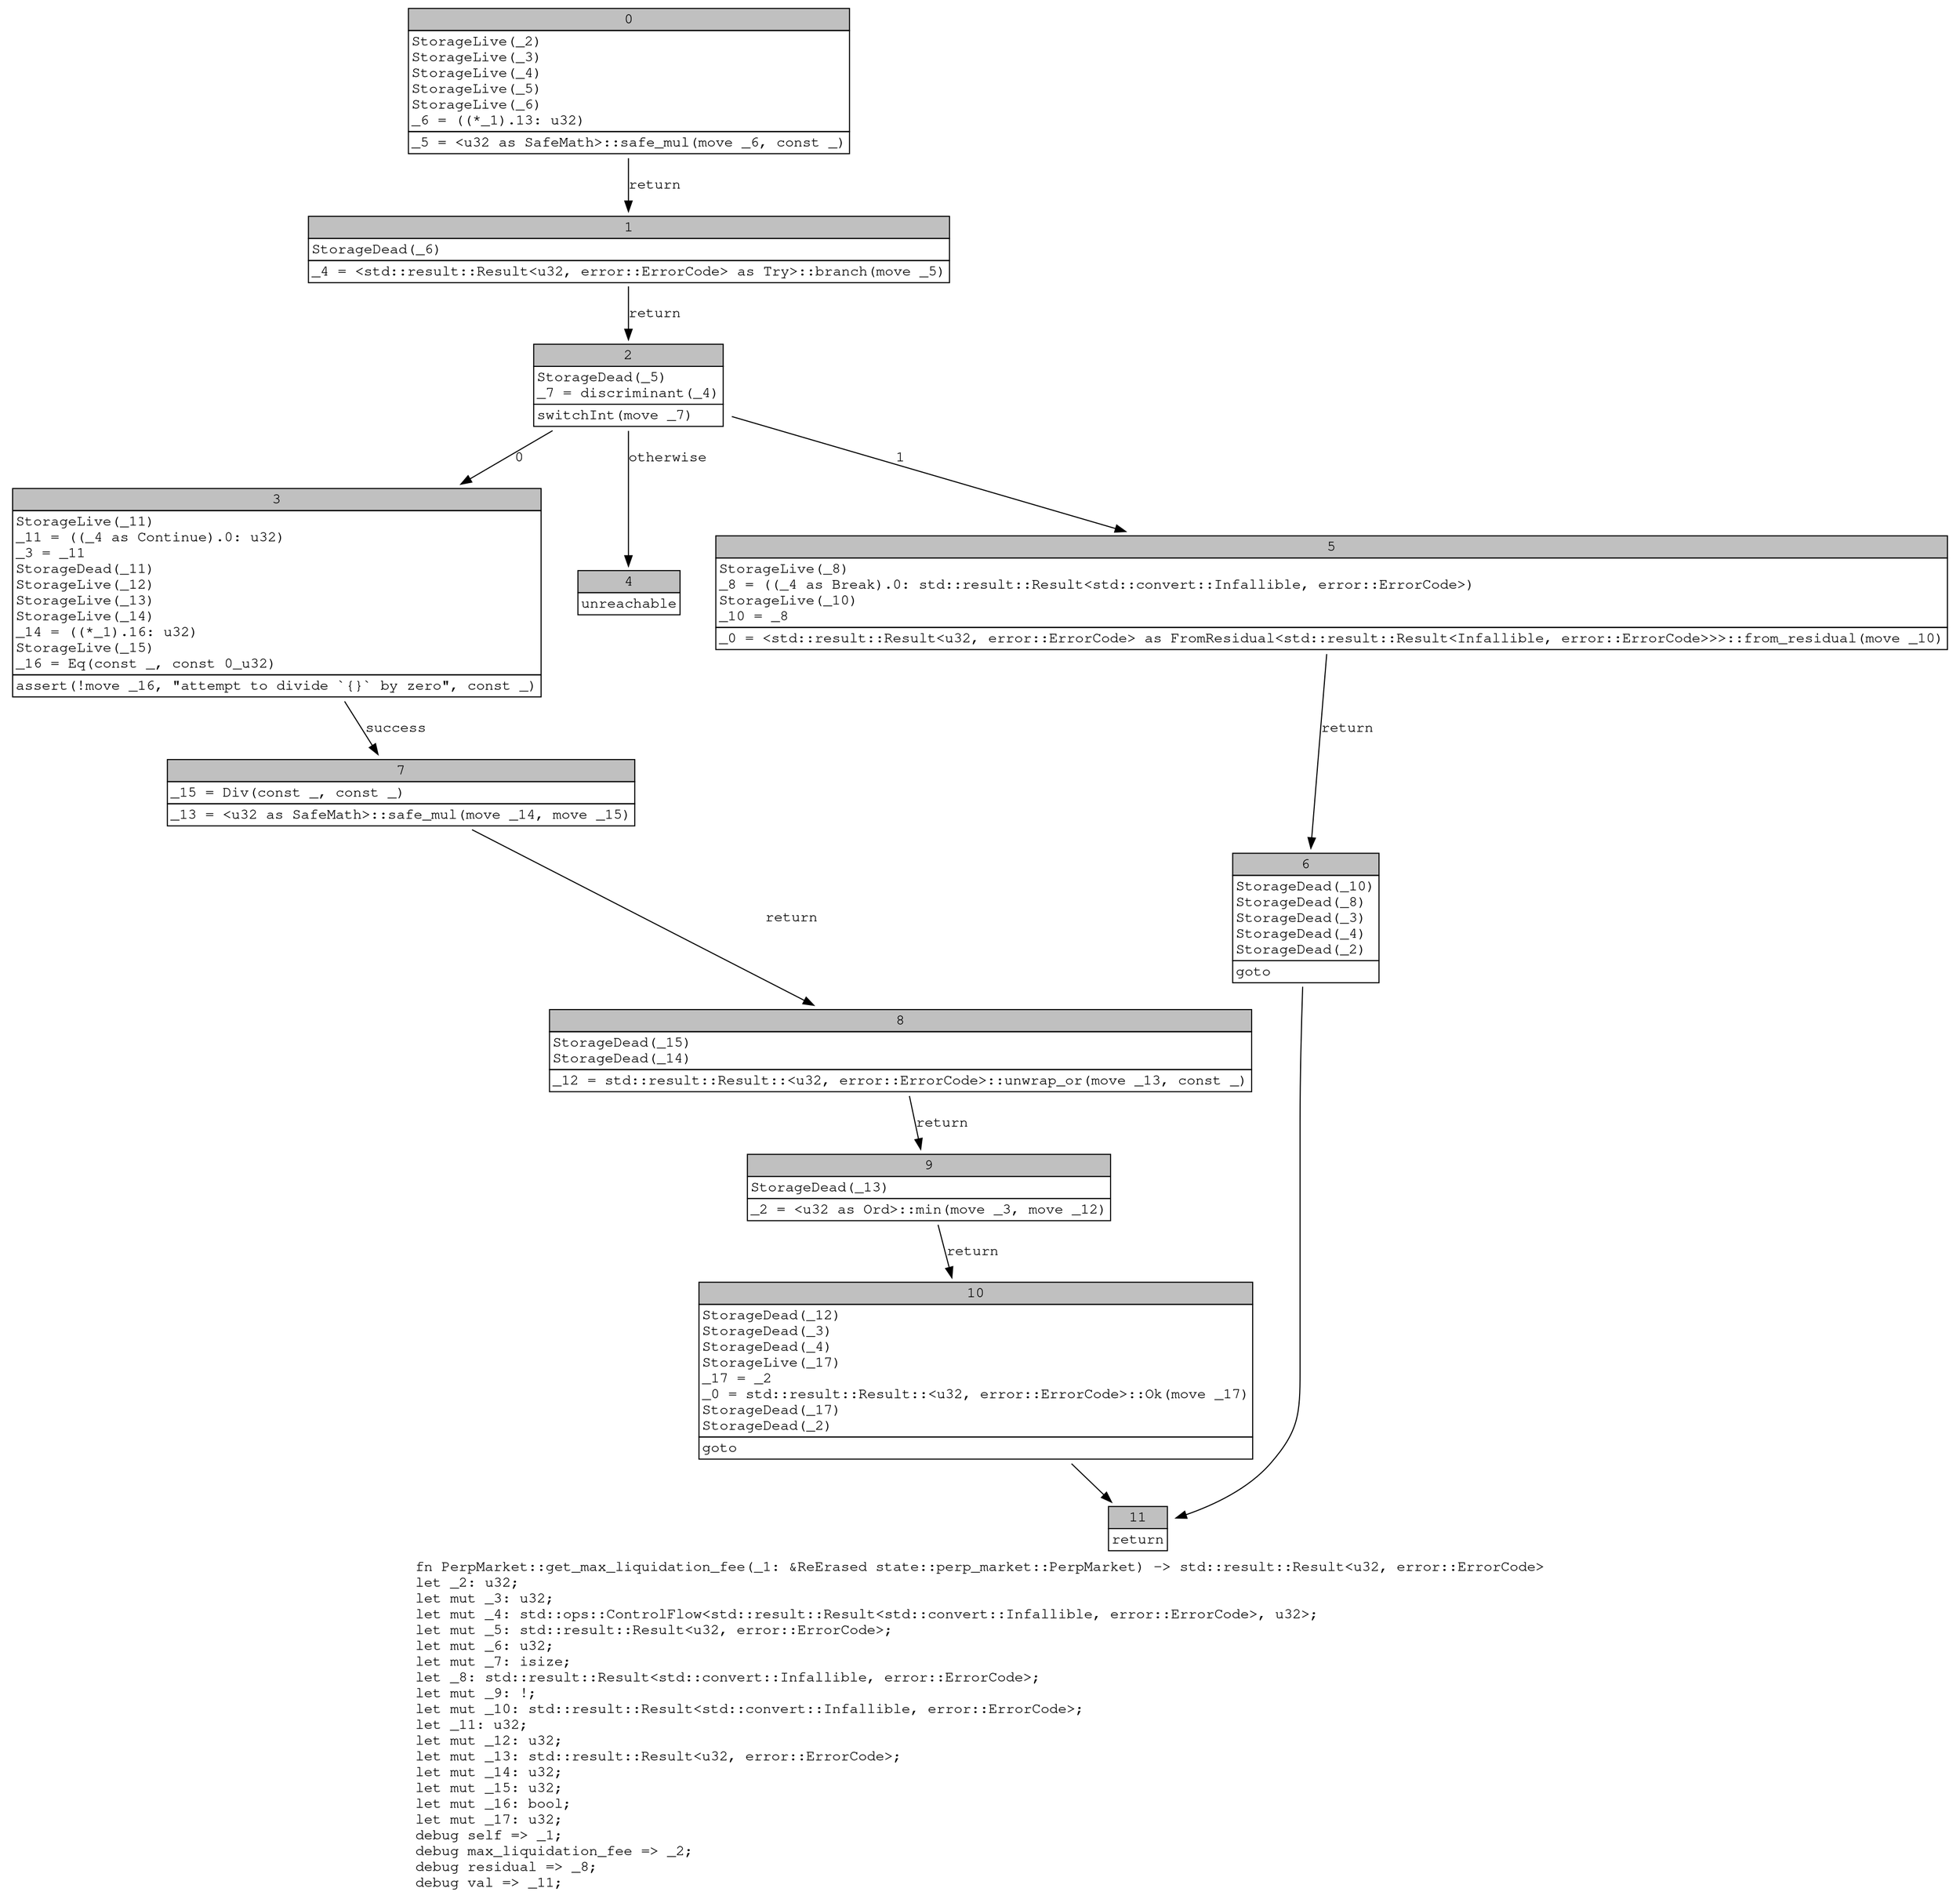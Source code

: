 digraph Mir_0_3801 {
    graph [fontname="Courier, monospace"];
    node [fontname="Courier, monospace"];
    edge [fontname="Courier, monospace"];
    label=<fn PerpMarket::get_max_liquidation_fee(_1: &amp;ReErased state::perp_market::PerpMarket) -&gt; std::result::Result&lt;u32, error::ErrorCode&gt;<br align="left"/>let _2: u32;<br align="left"/>let mut _3: u32;<br align="left"/>let mut _4: std::ops::ControlFlow&lt;std::result::Result&lt;std::convert::Infallible, error::ErrorCode&gt;, u32&gt;;<br align="left"/>let mut _5: std::result::Result&lt;u32, error::ErrorCode&gt;;<br align="left"/>let mut _6: u32;<br align="left"/>let mut _7: isize;<br align="left"/>let _8: std::result::Result&lt;std::convert::Infallible, error::ErrorCode&gt;;<br align="left"/>let mut _9: !;<br align="left"/>let mut _10: std::result::Result&lt;std::convert::Infallible, error::ErrorCode&gt;;<br align="left"/>let _11: u32;<br align="left"/>let mut _12: u32;<br align="left"/>let mut _13: std::result::Result&lt;u32, error::ErrorCode&gt;;<br align="left"/>let mut _14: u32;<br align="left"/>let mut _15: u32;<br align="left"/>let mut _16: bool;<br align="left"/>let mut _17: u32;<br align="left"/>debug self =&gt; _1;<br align="left"/>debug max_liquidation_fee =&gt; _2;<br align="left"/>debug residual =&gt; _8;<br align="left"/>debug val =&gt; _11;<br align="left"/>>;
    bb0__0_3801 [shape="none", label=<<table border="0" cellborder="1" cellspacing="0"><tr><td bgcolor="gray" align="center" colspan="1">0</td></tr><tr><td align="left" balign="left">StorageLive(_2)<br/>StorageLive(_3)<br/>StorageLive(_4)<br/>StorageLive(_5)<br/>StorageLive(_6)<br/>_6 = ((*_1).13: u32)<br/></td></tr><tr><td align="left">_5 = &lt;u32 as SafeMath&gt;::safe_mul(move _6, const _)</td></tr></table>>];
    bb1__0_3801 [shape="none", label=<<table border="0" cellborder="1" cellspacing="0"><tr><td bgcolor="gray" align="center" colspan="1">1</td></tr><tr><td align="left" balign="left">StorageDead(_6)<br/></td></tr><tr><td align="left">_4 = &lt;std::result::Result&lt;u32, error::ErrorCode&gt; as Try&gt;::branch(move _5)</td></tr></table>>];
    bb2__0_3801 [shape="none", label=<<table border="0" cellborder="1" cellspacing="0"><tr><td bgcolor="gray" align="center" colspan="1">2</td></tr><tr><td align="left" balign="left">StorageDead(_5)<br/>_7 = discriminant(_4)<br/></td></tr><tr><td align="left">switchInt(move _7)</td></tr></table>>];
    bb3__0_3801 [shape="none", label=<<table border="0" cellborder="1" cellspacing="0"><tr><td bgcolor="gray" align="center" colspan="1">3</td></tr><tr><td align="left" balign="left">StorageLive(_11)<br/>_11 = ((_4 as Continue).0: u32)<br/>_3 = _11<br/>StorageDead(_11)<br/>StorageLive(_12)<br/>StorageLive(_13)<br/>StorageLive(_14)<br/>_14 = ((*_1).16: u32)<br/>StorageLive(_15)<br/>_16 = Eq(const _, const 0_u32)<br/></td></tr><tr><td align="left">assert(!move _16, &quot;attempt to divide `{}` by zero&quot;, const _)</td></tr></table>>];
    bb4__0_3801 [shape="none", label=<<table border="0" cellborder="1" cellspacing="0"><tr><td bgcolor="gray" align="center" colspan="1">4</td></tr><tr><td align="left">unreachable</td></tr></table>>];
    bb5__0_3801 [shape="none", label=<<table border="0" cellborder="1" cellspacing="0"><tr><td bgcolor="gray" align="center" colspan="1">5</td></tr><tr><td align="left" balign="left">StorageLive(_8)<br/>_8 = ((_4 as Break).0: std::result::Result&lt;std::convert::Infallible, error::ErrorCode&gt;)<br/>StorageLive(_10)<br/>_10 = _8<br/></td></tr><tr><td align="left">_0 = &lt;std::result::Result&lt;u32, error::ErrorCode&gt; as FromResidual&lt;std::result::Result&lt;Infallible, error::ErrorCode&gt;&gt;&gt;::from_residual(move _10)</td></tr></table>>];
    bb6__0_3801 [shape="none", label=<<table border="0" cellborder="1" cellspacing="0"><tr><td bgcolor="gray" align="center" colspan="1">6</td></tr><tr><td align="left" balign="left">StorageDead(_10)<br/>StorageDead(_8)<br/>StorageDead(_3)<br/>StorageDead(_4)<br/>StorageDead(_2)<br/></td></tr><tr><td align="left">goto</td></tr></table>>];
    bb7__0_3801 [shape="none", label=<<table border="0" cellborder="1" cellspacing="0"><tr><td bgcolor="gray" align="center" colspan="1">7</td></tr><tr><td align="left" balign="left">_15 = Div(const _, const _)<br/></td></tr><tr><td align="left">_13 = &lt;u32 as SafeMath&gt;::safe_mul(move _14, move _15)</td></tr></table>>];
    bb8__0_3801 [shape="none", label=<<table border="0" cellborder="1" cellspacing="0"><tr><td bgcolor="gray" align="center" colspan="1">8</td></tr><tr><td align="left" balign="left">StorageDead(_15)<br/>StorageDead(_14)<br/></td></tr><tr><td align="left">_12 = std::result::Result::&lt;u32, error::ErrorCode&gt;::unwrap_or(move _13, const _)</td></tr></table>>];
    bb9__0_3801 [shape="none", label=<<table border="0" cellborder="1" cellspacing="0"><tr><td bgcolor="gray" align="center" colspan="1">9</td></tr><tr><td align="left" balign="left">StorageDead(_13)<br/></td></tr><tr><td align="left">_2 = &lt;u32 as Ord&gt;::min(move _3, move _12)</td></tr></table>>];
    bb10__0_3801 [shape="none", label=<<table border="0" cellborder="1" cellspacing="0"><tr><td bgcolor="gray" align="center" colspan="1">10</td></tr><tr><td align="left" balign="left">StorageDead(_12)<br/>StorageDead(_3)<br/>StorageDead(_4)<br/>StorageLive(_17)<br/>_17 = _2<br/>_0 = std::result::Result::&lt;u32, error::ErrorCode&gt;::Ok(move _17)<br/>StorageDead(_17)<br/>StorageDead(_2)<br/></td></tr><tr><td align="left">goto</td></tr></table>>];
    bb11__0_3801 [shape="none", label=<<table border="0" cellborder="1" cellspacing="0"><tr><td bgcolor="gray" align="center" colspan="1">11</td></tr><tr><td align="left">return</td></tr></table>>];
    bb0__0_3801 -> bb1__0_3801 [label="return"];
    bb1__0_3801 -> bb2__0_3801 [label="return"];
    bb2__0_3801 -> bb3__0_3801 [label="0"];
    bb2__0_3801 -> bb5__0_3801 [label="1"];
    bb2__0_3801 -> bb4__0_3801 [label="otherwise"];
    bb3__0_3801 -> bb7__0_3801 [label="success"];
    bb5__0_3801 -> bb6__0_3801 [label="return"];
    bb6__0_3801 -> bb11__0_3801 [label=""];
    bb7__0_3801 -> bb8__0_3801 [label="return"];
    bb8__0_3801 -> bb9__0_3801 [label="return"];
    bb9__0_3801 -> bb10__0_3801 [label="return"];
    bb10__0_3801 -> bb11__0_3801 [label=""];
}
